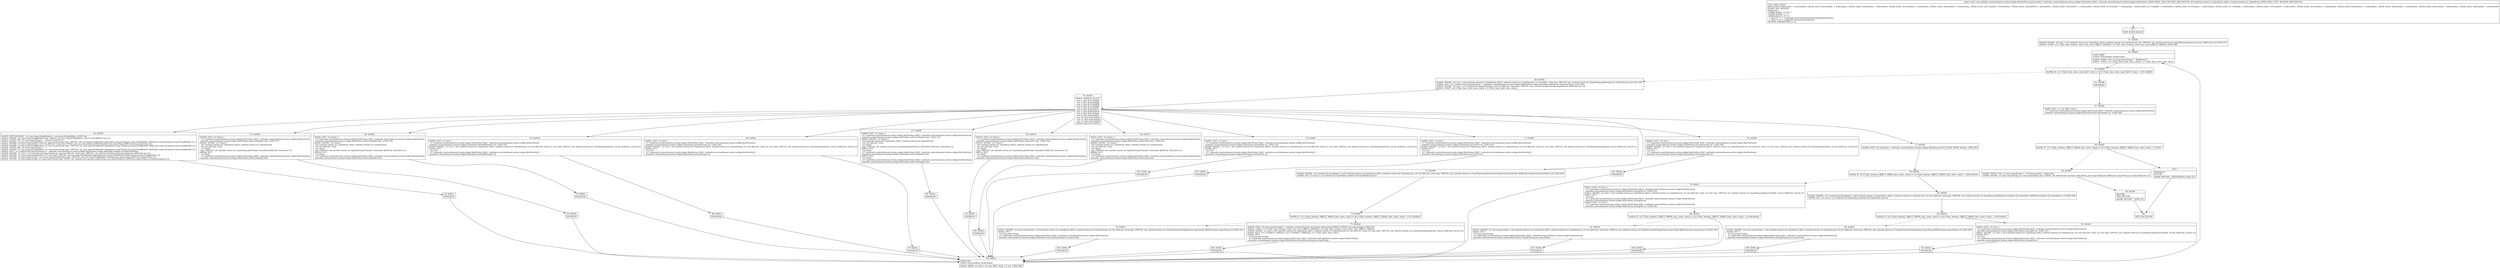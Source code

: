 digraph "CFG forandroidx.constraintlayout.motion.widget.KeyPosition.Loader.read(Landroidx\/constraintlayout\/motion\/widget\/KeyPosition;Landroid\/content\/res\/TypedArray;)V" {
Node_55 [shape=record,label="{55\:\ ?|MTH_ENTER_BLOCK\l}"];
Node_57 [shape=record,label="{57\:\ 0x0000|0x0000: INVOKE  (r0 I:int) = (r8 I:android.content.res.TypedArray A[D('a' android.content.res.TypedArray)]) type: VIRTUAL call: android.content.res.TypedArray.getIndexCount():int A[MD:():int (c)] (LINE:287)\l0x0004: CONST  (r1 I:??[int, float, boolean, short, byte, char, OBJECT, ARRAY]) = (0 ??[int, float, boolean, short, byte, char, OBJECT, ARRAY])  (LINE:288)\l}"];
Node_58 [shape=record,label="{58\:\ 0x0005|LOOP_START\lLOOP:0: B:58:0x0005\-\>B:86:0x00ec\l|0x0005: CONST_STR  (r2 I:java.lang.String) =  \"KeyPosition\" \l0x0007: CONST  (r3 I:??[int, float, short, byte, char]) = (\-1 ??[int, float, short, byte, char]) \l}"];
Node_59 [shape=record,label="{59\:\ 0x0008|0x0008: IF  (r1 I:??[int, byte, short, char] A[D('i' int)]) \>= (r0 I:??[int, byte, short, char] A[D('N' int)])  \-\> B:91:0x00f0 \l}"];
Node_60 [shape=record,label="{60\:\ 0x000a|0x000a: INVOKE  (r4 I:int) = (r8 I:android.content.res.TypedArray A[D('a' android.content.res.TypedArray)]), (r1 I:int A[D('i' int)]) type: VIRTUAL call: android.content.res.TypedArray.getIndex(int):int A[MD:(int):int (c)] (LINE:289)\l0x000e: SGET  (r5 I:android.util.SparseIntArray) =  androidx.constraintlayout.motion.widget.KeyPosition.Loader.mAttrMap android.util.SparseIntArray  (LINE:290)\l0x0010: INVOKE  (r5 I:int) = (r5 I:android.util.SparseIntArray), (r4 I:int A[D('attr' int)]) type: VIRTUAL call: android.util.SparseIntArray.get(int):int A[MD:(int):int (c)]\l0x0014: CONST  (r6 I:??[int, float, short, byte, char]) = (3 ??[int, float, short, byte, char]) \l}"];
Node_61 [shape=record,label="{61\:\ 0x0015|0x0015: SWITCH  (r5 I:??)\l case 1: goto B:77:0x00bd\l case 2: goto B:76:0x00b4\l case 3: goto B:72:0x0099\l case 4: goto B:71:0x0090\l case 5: goto B:70:0x0087\l case 6: goto B:69:0x007e\l case 7: goto B:68:0x0074\l case 8: goto B:67:0x0068\l case 9: goto B:66:0x005e\l case 10: goto B:65:0x0054\l case 11: goto B:64:0x004a\l case 12: goto B:63:0x0040\l default: goto B:62:0x0018 \l}"];
Node_62 [shape=record,label="{62\:\ 0x0018|0x0018: NEW_INSTANCE  (r3 I:java.lang.StringBuilder) =  java.lang.StringBuilder  (LINE:344)\l0x001a: INVOKE  (r3 I:java.lang.StringBuilder) type: DIRECT call: java.lang.StringBuilder.\<init\>():void A[MD:():void (c)]\l0x001d: CONST_STR  (r5 I:java.lang.String) =  \"unused attribute 0x\" \l0x001f: INVOKE  (r3 I:java.lang.StringBuilder), (r5 I:java.lang.String) type: VIRTUAL call: java.lang.StringBuilder.append(java.lang.String):java.lang.StringBuilder A[MD:(java.lang.String):java.lang.StringBuilder (c)]\l0x0022: INVOKE  (r5 I:java.lang.String) = (r4 I:int A[D('attr' int)]) type: STATIC call: java.lang.Integer.toHexString(int):java.lang.String A[MD:(int):java.lang.String (c)]\l0x0026: INVOKE  (r3 I:java.lang.StringBuilder), (r5 I:java.lang.String) type: VIRTUAL call: java.lang.StringBuilder.append(java.lang.String):java.lang.StringBuilder A[MD:(java.lang.String):java.lang.StringBuilder (c)]\l0x0029: CONST_STR  (r5 I:java.lang.String) =  \"   \" \l0x002b: INVOKE  (r3 I:java.lang.StringBuilder), (r5 I:java.lang.String) type: VIRTUAL call: java.lang.StringBuilder.append(java.lang.String):java.lang.StringBuilder A[MD:(java.lang.String):java.lang.StringBuilder (c)]\l0x002e: SGET  (r5 I:android.util.SparseIntArray) =  androidx.constraintlayout.motion.widget.KeyPosition.Loader.mAttrMap android.util.SparseIntArray \l0x0030: INVOKE  (r5 I:int) = (r5 I:android.util.SparseIntArray), (r4 I:int A[D('attr' int)]) type: VIRTUAL call: android.util.SparseIntArray.get(int):int A[MD:(int):int (c)]\l0x0034: INVOKE  (r3 I:java.lang.StringBuilder), (r5 I:int) type: VIRTUAL call: java.lang.StringBuilder.append(int):java.lang.StringBuilder A[MD:(int):java.lang.StringBuilder (c)]\l0x0037: INVOKE  (r3 I:java.lang.String) = (r3 I:java.lang.StringBuilder) type: VIRTUAL call: java.lang.StringBuilder.toString():java.lang.String A[MD:():java.lang.String (c)]\l0x003b: INVOKE  (r2 I:java.lang.String), (r3 I:java.lang.String) type: STATIC call: android.util.Log.e(java.lang.String, java.lang.String):int A[MD:(java.lang.String, java.lang.String):int (c)]\l}"];
Node_93 [shape=record,label="{93\:\ 0x00ec|SYNTHETIC\l}"];
Node_86 [shape=record,label="{86\:\ 0x00ec|LOOP_END\lLOOP:0: B:58:0x0005\-\>B:86:0x00ec\l|0x00ec: ARITH  (r1 I:int) = (r1 I:int A[D('i' int)]) + (1 int)  (LINE:288)\l}"];
Node_63 [shape=record,label="{63\:\ 0x0040|0x0040: IGET  (r2 I:float) = \l  (r7 I:androidx.constraintlayout.motion.widget.KeyPosition A[D('c' androidx.constraintlayout.motion.widget.KeyPosition)])\l androidx.constraintlayout.motion.widget.KeyPosition.mPercentHeight float  (LINE:337)\l0x0042: INVOKE  (r2 I:float) = \l  (r8 I:android.content.res.TypedArray A[D('a' android.content.res.TypedArray)])\l  (r4 I:int A[D('attr' int)])\l  (r2 I:float)\l type: VIRTUAL call: android.content.res.TypedArray.getFloat(int, float):float A[MD:(int, float):float (c)]\l0x0046: IPUT  \l  (r2 I:float)\l  (r7 I:androidx.constraintlayout.motion.widget.KeyPosition A[D('c' androidx.constraintlayout.motion.widget.KeyPosition)])\l androidx.constraintlayout.motion.widget.KeyPosition.mPercentHeight float \l}"];
Node_94 [shape=record,label="{94\:\ 0x00ec|SYNTHETIC\l}"];
Node_64 [shape=record,label="{64\:\ 0x004a|0x004a: IGET  (r2 I:float) = \l  (r7 I:androidx.constraintlayout.motion.widget.KeyPosition A[D('c' androidx.constraintlayout.motion.widget.KeyPosition)])\l androidx.constraintlayout.motion.widget.KeyPosition.mPercentWidth float  (LINE:334)\l0x004c: INVOKE  (r2 I:float) = \l  (r8 I:android.content.res.TypedArray A[D('a' android.content.res.TypedArray)])\l  (r4 I:int A[D('attr' int)])\l  (r2 I:float)\l type: VIRTUAL call: android.content.res.TypedArray.getFloat(int, float):float A[MD:(int, float):float (c)]\l0x0050: IPUT  \l  (r2 I:float)\l  (r7 I:androidx.constraintlayout.motion.widget.KeyPosition A[D('c' androidx.constraintlayout.motion.widget.KeyPosition)])\l androidx.constraintlayout.motion.widget.KeyPosition.mPercentWidth float \l}"];
Node_95 [shape=record,label="{95\:\ 0x00ec|SYNTHETIC\l}"];
Node_65 [shape=record,label="{65\:\ 0x0054|0x0054: IGET  (r2 I:int) = \l  (r7 I:androidx.constraintlayout.motion.widget.KeyPosition A[D('c' androidx.constraintlayout.motion.widget.KeyPosition)])\l androidx.constraintlayout.motion.widget.KeyPosition.mPathMotionArc int  (LINE:316)\l0x0056: INVOKE  (r2 I:int) = (r8 I:android.content.res.TypedArray A[D('a' android.content.res.TypedArray)]), (r4 I:int A[D('attr' int)]), (r2 I:int) type: VIRTUAL call: android.content.res.TypedArray.getInt(int, int):int A[MD:(int, int):int (c)]\l0x005a: IPUT  \l  (r2 I:int)\l  (r7 I:androidx.constraintlayout.motion.widget.KeyPosition A[D('c' androidx.constraintlayout.motion.widget.KeyPosition)])\l androidx.constraintlayout.motion.widget.KeyPosition.mPathMotionArc int \l}"];
Node_96 [shape=record,label="{96\:\ 0x00ec|SYNTHETIC\l}"];
Node_66 [shape=record,label="{66\:\ 0x005e|0x005e: IGET  (r2 I:int) = \l  (r7 I:androidx.constraintlayout.motion.widget.KeyPosition A[D('c' androidx.constraintlayout.motion.widget.KeyPosition)])\l androidx.constraintlayout.motion.widget.KeyPosition.mPositionType int  (LINE:340)\l0x0060: INVOKE  (r2 I:int) = (r8 I:android.content.res.TypedArray A[D('a' android.content.res.TypedArray)]), (r4 I:int A[D('attr' int)]), (r2 I:int) type: VIRTUAL call: android.content.res.TypedArray.getInt(int, int):int A[MD:(int, int):int (c)]\l0x0064: IPUT  \l  (r2 I:int)\l  (r7 I:androidx.constraintlayout.motion.widget.KeyPosition A[D('c' androidx.constraintlayout.motion.widget.KeyPosition)])\l androidx.constraintlayout.motion.widget.KeyPosition.mPositionType int \l}"];
Node_97 [shape=record,label="{97\:\ 0x00ec|SYNTHETIC\l}"];
Node_67 [shape=record,label="{67\:\ 0x0068|0x0068: IGET  (r2 I:float) = \l  (r7 I:androidx.constraintlayout.motion.widget.KeyPosition A[D('c' androidx.constraintlayout.motion.widget.KeyPosition)])\l androidx.constraintlayout.motion.widget.KeyPosition.mPercentHeight float  (LINE:331)\l0x006a: INVOKE  (r2 I:float) = \l  (r8 I:android.content.res.TypedArray A[D('a' android.content.res.TypedArray)])\l  (r4 I:int A[D('attr' int)])\l  (r2 I:float)\l type: VIRTUAL call: android.content.res.TypedArray.getFloat(int, float):float A[MD:(int, float):float (c)]\l0x006e: IPUT  \l  (r2 I:float)\l  (r7 I:androidx.constraintlayout.motion.widget.KeyPosition A[D('c' androidx.constraintlayout.motion.widget.KeyPosition)])\l androidx.constraintlayout.motion.widget.KeyPosition.mPercentWidth float \l0x0070: IPUT  \l  (r2 I:float)\l  (r7 I:androidx.constraintlayout.motion.widget.KeyPosition A[D('c' androidx.constraintlayout.motion.widget.KeyPosition)])\l androidx.constraintlayout.motion.widget.KeyPosition.mPercentHeight float \l}"];
Node_98 [shape=record,label="{98\:\ 0x00ec|SYNTHETIC\l}"];
Node_68 [shape=record,label="{68\:\ 0x0074|0x0074: IGET  (r2 I:float) = \l  (r7 I:androidx.constraintlayout.motion.widget.KeyPosition A[D('c' androidx.constraintlayout.motion.widget.KeyPosition)])\l androidx.constraintlayout.motion.widget.KeyPosition.mPercentY float  (LINE:328)\l0x0076: INVOKE  (r2 I:float) = \l  (r8 I:android.content.res.TypedArray A[D('a' android.content.res.TypedArray)])\l  (r4 I:int A[D('attr' int)])\l  (r2 I:float)\l type: VIRTUAL call: android.content.res.TypedArray.getFloat(int, float):float A[MD:(int, float):float (c)]\l0x007a: IPUT  \l  (r2 I:float)\l  (r7 I:androidx.constraintlayout.motion.widget.KeyPosition A[D('c' androidx.constraintlayout.motion.widget.KeyPosition)])\l androidx.constraintlayout.motion.widget.KeyPosition.mPercentY float \l}"];
Node_99 [shape=record,label="{99\:\ 0x00ec|SYNTHETIC\l}"];
Node_69 [shape=record,label="{69\:\ 0x007e|0x007e: IGET  (r2 I:float) = \l  (r7 I:androidx.constraintlayout.motion.widget.KeyPosition A[D('c' androidx.constraintlayout.motion.widget.KeyPosition)])\l androidx.constraintlayout.motion.widget.KeyPosition.mPercentX float  (LINE:325)\l0x0080: INVOKE  (r2 I:float) = \l  (r8 I:android.content.res.TypedArray A[D('a' android.content.res.TypedArray)])\l  (r4 I:int A[D('attr' int)])\l  (r2 I:float)\l type: VIRTUAL call: android.content.res.TypedArray.getFloat(int, float):float A[MD:(int, float):float (c)]\l0x0084: IPUT  \l  (r2 I:float)\l  (r7 I:androidx.constraintlayout.motion.widget.KeyPosition A[D('c' androidx.constraintlayout.motion.widget.KeyPosition)])\l androidx.constraintlayout.motion.widget.KeyPosition.mPercentX float \l}"];
Node_100 [shape=record,label="{100\:\ 0x00ec|SYNTHETIC\l}"];
Node_70 [shape=record,label="{70\:\ 0x0087|0x0087: IGET  (r2 I:int) = \l  (r7 I:androidx.constraintlayout.motion.widget.KeyPosition A[D('c' androidx.constraintlayout.motion.widget.KeyPosition)])\l androidx.constraintlayout.motion.widget.KeyPosition.mDrawPath int  (LINE:322)\l0x0089: INVOKE  (r2 I:int) = (r8 I:android.content.res.TypedArray A[D('a' android.content.res.TypedArray)]), (r4 I:int A[D('attr' int)]), (r2 I:int) type: VIRTUAL call: android.content.res.TypedArray.getInt(int, int):int A[MD:(int, int):int (c)]\l0x008d: IPUT  \l  (r2 I:int)\l  (r7 I:androidx.constraintlayout.motion.widget.KeyPosition A[D('c' androidx.constraintlayout.motion.widget.KeyPosition)])\l androidx.constraintlayout.motion.widget.KeyPosition.mDrawPath int \l}"];
Node_101 [shape=record,label="{101\:\ 0x00ec|SYNTHETIC\l}"];
Node_71 [shape=record,label="{71\:\ 0x0090|0x0090: IGET  (r2 I:int) = \l  (r7 I:androidx.constraintlayout.motion.widget.KeyPosition A[D('c' androidx.constraintlayout.motion.widget.KeyPosition)])\l androidx.constraintlayout.motion.widget.KeyPosition.mCurveFit int  (LINE:319)\l0x0092: INVOKE  (r2 I:int) = (r8 I:android.content.res.TypedArray A[D('a' android.content.res.TypedArray)]), (r4 I:int A[D('attr' int)]), (r2 I:int) type: VIRTUAL call: android.content.res.TypedArray.getInteger(int, int):int A[MD:(int, int):int (c)]\l0x0096: IPUT  \l  (r2 I:int)\l  (r7 I:androidx.constraintlayout.motion.widget.KeyPosition A[D('c' androidx.constraintlayout.motion.widget.KeyPosition)])\l androidx.constraintlayout.motion.widget.KeyPosition.mCurveFit int \l}"];
Node_102 [shape=record,label="{102\:\ 0x00ec|SYNTHETIC\l}"];
Node_72 [shape=record,label="{72\:\ 0x0099|0x0099: INVOKE  (r2 I:android.util.TypedValue) = (r8 I:android.content.res.TypedArray A[D('a' android.content.res.TypedArray)]), (r4 I:int A[D('attr' int)]) type: VIRTUAL call: android.content.res.TypedArray.peekValue(int):android.util.TypedValue A[MD:(int):android.util.TypedValue (c)] (LINE:309)\l0x009d: IGET  (r2 I:int) = (r2 I:android.util.TypedValue) android.util.TypedValue.type int \l}"];
Node_73 [shape=record,label="{73\:\ 0x009f|0x009f: IF  (r2 I:??[int, boolean, OBJECT, ARRAY, byte, short, char]) != (r6 I:??[int, boolean, OBJECT, ARRAY, byte, short, char])  \-\> B:75:0x00a8 \l}"];
Node_74 [shape=record,label="{74\:\ 0x00a1|0x00a1: INVOKE  (r2 I:java.lang.String) = (r8 I:android.content.res.TypedArray A[D('a' android.content.res.TypedArray)]), (r4 I:int A[D('attr' int)]) type: VIRTUAL call: android.content.res.TypedArray.getString(int):java.lang.String A[MD:(int):java.lang.String (c)] (LINE:310)\l0x00a5: IPUT  \l  (r2 I:java.lang.String)\l  (r7 I:androidx.constraintlayout.motion.widget.KeyPosition A[D('c' androidx.constraintlayout.motion.widget.KeyPosition)])\l androidx.constraintlayout.motion.widget.KeyPosition.mTransitionEasing java.lang.String \l}"];
Node_103 [shape=record,label="{103\:\ 0x00ec|SYNTHETIC\l}"];
Node_75 [shape=record,label="{75\:\ 0x00a8|0x00a8: SGET  (r2 I:java.lang.String[]) =  androidx.constraintlayout.core.motion.utils.Easing.NAMED_EASING java.lang.String[]  (LINE:312)\l0x00aa: CONST  (r3 I:??[int, float, boolean, short, byte, char, OBJECT, ARRAY]) = (0 ??[int, float, boolean, short, byte, char, OBJECT, ARRAY]) \l0x00ab: INVOKE  (r3 I:int) = (r8 I:android.content.res.TypedArray A[D('a' android.content.res.TypedArray)]), (r4 I:int A[D('attr' int)]), (r3 I:int) type: VIRTUAL call: android.content.res.TypedArray.getInteger(int, int):int A[MD:(int, int):int (c)]\l0x00af: AGET  (r2 I:??[OBJECT, ARRAY]) = (r2 I:??[OBJECT, ARRAY][]), (r3 I:??[int, short, byte, char]) \l0x00b1: IPUT  \l  (r2 I:java.lang.String)\l  (r7 I:androidx.constraintlayout.motion.widget.KeyPosition A[D('c' androidx.constraintlayout.motion.widget.KeyPosition)])\l androidx.constraintlayout.motion.widget.KeyPosition.mTransitionEasing java.lang.String \l}"];
Node_104 [shape=record,label="{104\:\ 0x00ec|SYNTHETIC\l}"];
Node_76 [shape=record,label="{76\:\ 0x00b4|0x00b4: IGET  (r2 I:int) = \l  (r7 I:androidx.constraintlayout.motion.widget.KeyPosition A[D('c' androidx.constraintlayout.motion.widget.KeyPosition)])\l androidx.constraintlayout.motion.widget.KeyPosition.mFramePosition int  (LINE:306)\l0x00b6: INVOKE  (r2 I:int) = (r8 I:android.content.res.TypedArray A[D('a' android.content.res.TypedArray)]), (r4 I:int A[D('attr' int)]), (r2 I:int) type: VIRTUAL call: android.content.res.TypedArray.getInt(int, int):int A[MD:(int, int):int (c)]\l0x00ba: IPUT  \l  (r2 I:int)\l  (r7 I:androidx.constraintlayout.motion.widget.KeyPosition A[D('c' androidx.constraintlayout.motion.widget.KeyPosition)])\l androidx.constraintlayout.motion.widget.KeyPosition.mFramePosition int \l}"];
Node_105 [shape=record,label="{105\:\ 0x00ec|SYNTHETIC\l}"];
Node_77 [shape=record,label="{77\:\ 0x00bd|0x00bd: SGET  (r2 I:boolean) =  androidx.constraintlayout.motion.widget.MotionLayout.IS_IN_EDIT_MODE boolean  (LINE:292)\l}"];
Node_78 [shape=record,label="{78\:\ 0x00bf|0x00bf: IF  (r2 I:??[int, boolean, OBJECT, ARRAY, byte, short, char]) == (0 ??[int, boolean, OBJECT, ARRAY, byte, short, char])  \-\> B:82:0x00d4 \l}"];
Node_79 [shape=record,label="{79\:\ 0x00c1|0x00c1: IGET  (r2 I:int) = \l  (r7 I:androidx.constraintlayout.motion.widget.KeyPosition A[D('c' androidx.constraintlayout.motion.widget.KeyPosition)])\l androidx.constraintlayout.motion.widget.KeyPosition.mTargetId int  (LINE:293)\l0x00c3: INVOKE  (r2 I:int) = (r8 I:android.content.res.TypedArray A[D('a' android.content.res.TypedArray)]), (r4 I:int A[D('attr' int)]), (r2 I:int) type: VIRTUAL call: android.content.res.TypedArray.getResourceId(int, int):int A[MD:(int, int):int (c)]\l0x00c7: IPUT  \l  (r2 I:int)\l  (r7 I:androidx.constraintlayout.motion.widget.KeyPosition A[D('c' androidx.constraintlayout.motion.widget.KeyPosition)])\l androidx.constraintlayout.motion.widget.KeyPosition.mTargetId int \l0x00c9: IGET  (r2 I:int) = \l  (r7 I:androidx.constraintlayout.motion.widget.KeyPosition A[D('c' androidx.constraintlayout.motion.widget.KeyPosition)])\l androidx.constraintlayout.motion.widget.KeyPosition.mTargetId int  (LINE:294)\l}"];
Node_80 [shape=record,label="{80\:\ 0x00cb|0x00cb: IF  (r2 I:??[int, boolean, OBJECT, ARRAY, byte, short, char]) != (r3 I:??[int, boolean, OBJECT, ARRAY, byte, short, char])  \-\> B:106:0x00ec \l}"];
Node_81 [shape=record,label="{81\:\ 0x00cd|0x00cd: INVOKE  (r2 I:java.lang.String) = (r8 I:android.content.res.TypedArray A[D('a' android.content.res.TypedArray)]), (r4 I:int A[D('attr' int)]) type: VIRTUAL call: android.content.res.TypedArray.getString(int):java.lang.String A[MD:(int):java.lang.String (c)] (LINE:295)\l0x00d1: IPUT  \l  (r2 I:java.lang.String)\l  (r7 I:androidx.constraintlayout.motion.widget.KeyPosition A[D('c' androidx.constraintlayout.motion.widget.KeyPosition)])\l androidx.constraintlayout.motion.widget.KeyPosition.mTargetString java.lang.String \l}"];
Node_107 [shape=record,label="{107\:\ 0x00ec|SYNTHETIC\l}"];
Node_106 [shape=record,label="{106\:\ 0x00ec|SYNTHETIC\l}"];
Node_82 [shape=record,label="{82\:\ 0x00d4|0x00d4: INVOKE  (r2 I:android.util.TypedValue) = (r8 I:android.content.res.TypedArray A[D('a' android.content.res.TypedArray)]), (r4 I:int A[D('attr' int)]) type: VIRTUAL call: android.content.res.TypedArray.peekValue(int):android.util.TypedValue A[MD:(int):android.util.TypedValue (c)] (LINE:298)\l0x00d8: IGET  (r2 I:int) = (r2 I:android.util.TypedValue) android.util.TypedValue.type int \l}"];
Node_83 [shape=record,label="{83\:\ 0x00da|0x00da: IF  (r2 I:??[int, boolean, OBJECT, ARRAY, byte, short, char]) != (r6 I:??[int, boolean, OBJECT, ARRAY, byte, short, char])  \-\> B:85:0x00e3 \l}"];
Node_84 [shape=record,label="{84\:\ 0x00dc|0x00dc: INVOKE  (r2 I:java.lang.String) = (r8 I:android.content.res.TypedArray A[D('a' android.content.res.TypedArray)]), (r4 I:int A[D('attr' int)]) type: VIRTUAL call: android.content.res.TypedArray.getString(int):java.lang.String A[MD:(int):java.lang.String (c)] (LINE:299)\l0x00e0: IPUT  \l  (r2 I:java.lang.String)\l  (r7 I:androidx.constraintlayout.motion.widget.KeyPosition A[D('c' androidx.constraintlayout.motion.widget.KeyPosition)])\l androidx.constraintlayout.motion.widget.KeyPosition.mTargetString java.lang.String \l}"];
Node_108 [shape=record,label="{108\:\ 0x00ec|SYNTHETIC\l}"];
Node_85 [shape=record,label="{85\:\ 0x00e3|0x00e3: IGET  (r2 I:int) = \l  (r7 I:androidx.constraintlayout.motion.widget.KeyPosition A[D('c' androidx.constraintlayout.motion.widget.KeyPosition)])\l androidx.constraintlayout.motion.widget.KeyPosition.mTargetId int  (LINE:301)\l0x00e5: INVOKE  (r2 I:int) = (r8 I:android.content.res.TypedArray A[D('a' android.content.res.TypedArray)]), (r4 I:int A[D('attr' int)]), (r2 I:int) type: VIRTUAL call: android.content.res.TypedArray.getResourceId(int, int):int A[MD:(int, int):int (c)]\l0x00e9: IPUT  \l  (r2 I:int)\l  (r7 I:androidx.constraintlayout.motion.widget.KeyPosition A[D('c' androidx.constraintlayout.motion.widget.KeyPosition)])\l androidx.constraintlayout.motion.widget.KeyPosition.mTargetId int \l}"];
Node_92 [shape=record,label="{92\:\ 0x00ec|SYNTHETIC\l}"];
Node_91 [shape=record,label="{91\:\ 0x00f0|SYNTHETIC\l}"];
Node_87 [shape=record,label="{87\:\ 0x00f0|0x00f0: IGET  (r1 I:int A[D('i' int)]) = \l  (r7 I:androidx.constraintlayout.motion.widget.KeyPosition A[D('c' androidx.constraintlayout.motion.widget.KeyPosition)])\l androidx.constraintlayout.motion.widget.KeyPosition.mFramePosition int  (LINE:348)\l}"];
Node_88 [shape=record,label="{88\:\ 0x00f2|0x00f2: IF  (r1 I:??[int, boolean, OBJECT, ARRAY, byte, short, char]) != (r3 I:??[int, boolean, OBJECT, ARRAY, byte, short, char])  \-\> B:109:? \l}"];
Node_89 [shape=record,label="{89\:\ 0x00f4|0x00f4: CONST_STR  (r1 I:java.lang.String) =  \"no frame position\"  (LINE:349)\l0x00f6: INVOKE  (r2 I:java.lang.String), (r1 I:java.lang.String) type: STATIC call: android.util.Log.e(java.lang.String, java.lang.String):int A[MD:(java.lang.String, java.lang.String):int (c)]\l}"];
Node_90 [shape=record,label="{90\:\ 0x00f9|RETURN\lORIG_RETURN\l|0x00f9: RETURN    (LINE:351)\l}"];
Node_56 [shape=record,label="{56\:\ ?|MTH_EXIT_BLOCK\l}"];
Node_109 [shape=record,label="{109\:\ ?|SYNTHETIC\lRETURN\l|0x00f9: RETURN   A[SYNTHETIC] (LINE:351)\l}"];
MethodNode[shape=record,label="{public static void androidx.constraintlayout.motion.widget.KeyPosition.Loader.read((r7 I:androidx.constraintlayout.motion.widget.KeyPosition A[D('c' androidx.constraintlayout.motion.widget.KeyPosition), IMMUTABLE_TYPE, METHOD_ARGUMENT]), (r8 I:android.content.res.TypedArray A[D('a' android.content.res.TypedArray), IMMUTABLE_TYPE, METHOD_ARGUMENT]))  | USE_LINES_HINTS\lBACK_EDGE: B:86:0x00ec \-\> B:58:0x0005, CROSS_EDGE: B:63:0x0040 \-\> B:86:0x00ec, CROSS_EDGE: B:64:0x004a \-\> B:86:0x00ec, CROSS_EDGE: B:65:0x0054 \-\> B:86:0x00ec, CROSS_EDGE: B:66:0x005e \-\> B:86:0x00ec, CROSS_EDGE: B:67:0x0068 \-\> B:86:0x00ec, CROSS_EDGE: B:68:0x0074 \-\> B:86:0x00ec, CROSS_EDGE: B:69:0x007e \-\> B:86:0x00ec, CROSS_EDGE: B:70:0x0087 \-\> B:86:0x00ec, CROSS_EDGE: B:71:0x0090 \-\> B:86:0x00ec, CROSS_EDGE: B:74:0x00a1 \-\> B:86:0x00ec, CROSS_EDGE: B:75:0x00a8 \-\> B:86:0x00ec, CROSS_EDGE: B:76:0x00b4 \-\> B:86:0x00ec, CROSS_EDGE: B:81:0x00cd \-\> B:86:0x00ec, CROSS_EDGE: B:80:0x00cb \-\> B:86:0x00ec, CROSS_EDGE: B:84:0x00dc \-\> B:86:0x00ec, CROSS_EDGE: B:85:0x00e3 \-\> B:86:0x00ec, CROSS_EDGE: B:88:0x00f2 \-\> B:90:0x00f9\lINLINE_NOT_NEEDED\lDebug Info:\l  0x000e\-0x00ec: r4 'attr' I\l  0x0005\-0x00f0: r1 'i' I\l  0x0004\-0x0115: r0 'N' I\l  \-1 \-0x0115: r7 'c' Landroidx\/constraintlayout\/motion\/widget\/KeyPosition;\l  \-1 \-0x0115: r8 'a' Landroid\/content\/res\/TypedArray;\lMETHOD_PARAMETERS: [c, a]\l}"];
MethodNode -> Node_55;Node_55 -> Node_57;
Node_57 -> Node_58;
Node_58 -> Node_59;
Node_59 -> Node_60[style=dashed];
Node_59 -> Node_91;
Node_60 -> Node_61;
Node_61 -> Node_62;
Node_61 -> Node_63;
Node_61 -> Node_64;
Node_61 -> Node_65;
Node_61 -> Node_66;
Node_61 -> Node_67;
Node_61 -> Node_68;
Node_61 -> Node_69;
Node_61 -> Node_70;
Node_61 -> Node_71;
Node_61 -> Node_72;
Node_61 -> Node_76;
Node_61 -> Node_77;
Node_62 -> Node_93;
Node_93 -> Node_86;
Node_86 -> Node_58;
Node_63 -> Node_94;
Node_94 -> Node_86;
Node_64 -> Node_95;
Node_95 -> Node_86;
Node_65 -> Node_96;
Node_96 -> Node_86;
Node_66 -> Node_97;
Node_97 -> Node_86;
Node_67 -> Node_98;
Node_98 -> Node_86;
Node_68 -> Node_99;
Node_99 -> Node_86;
Node_69 -> Node_100;
Node_100 -> Node_86;
Node_70 -> Node_101;
Node_101 -> Node_86;
Node_71 -> Node_102;
Node_102 -> Node_86;
Node_72 -> Node_73;
Node_73 -> Node_74[style=dashed];
Node_73 -> Node_75;
Node_74 -> Node_103;
Node_103 -> Node_86;
Node_75 -> Node_104;
Node_104 -> Node_86;
Node_76 -> Node_105;
Node_105 -> Node_86;
Node_77 -> Node_78;
Node_78 -> Node_79[style=dashed];
Node_78 -> Node_82;
Node_79 -> Node_80;
Node_80 -> Node_81[style=dashed];
Node_80 -> Node_106;
Node_81 -> Node_107;
Node_107 -> Node_86;
Node_106 -> Node_86;
Node_82 -> Node_83;
Node_83 -> Node_84[style=dashed];
Node_83 -> Node_85;
Node_84 -> Node_108;
Node_108 -> Node_86;
Node_85 -> Node_92;
Node_92 -> Node_86;
Node_91 -> Node_87;
Node_87 -> Node_88;
Node_88 -> Node_89[style=dashed];
Node_88 -> Node_109;
Node_89 -> Node_90;
Node_90 -> Node_56;
Node_109 -> Node_56;
}

